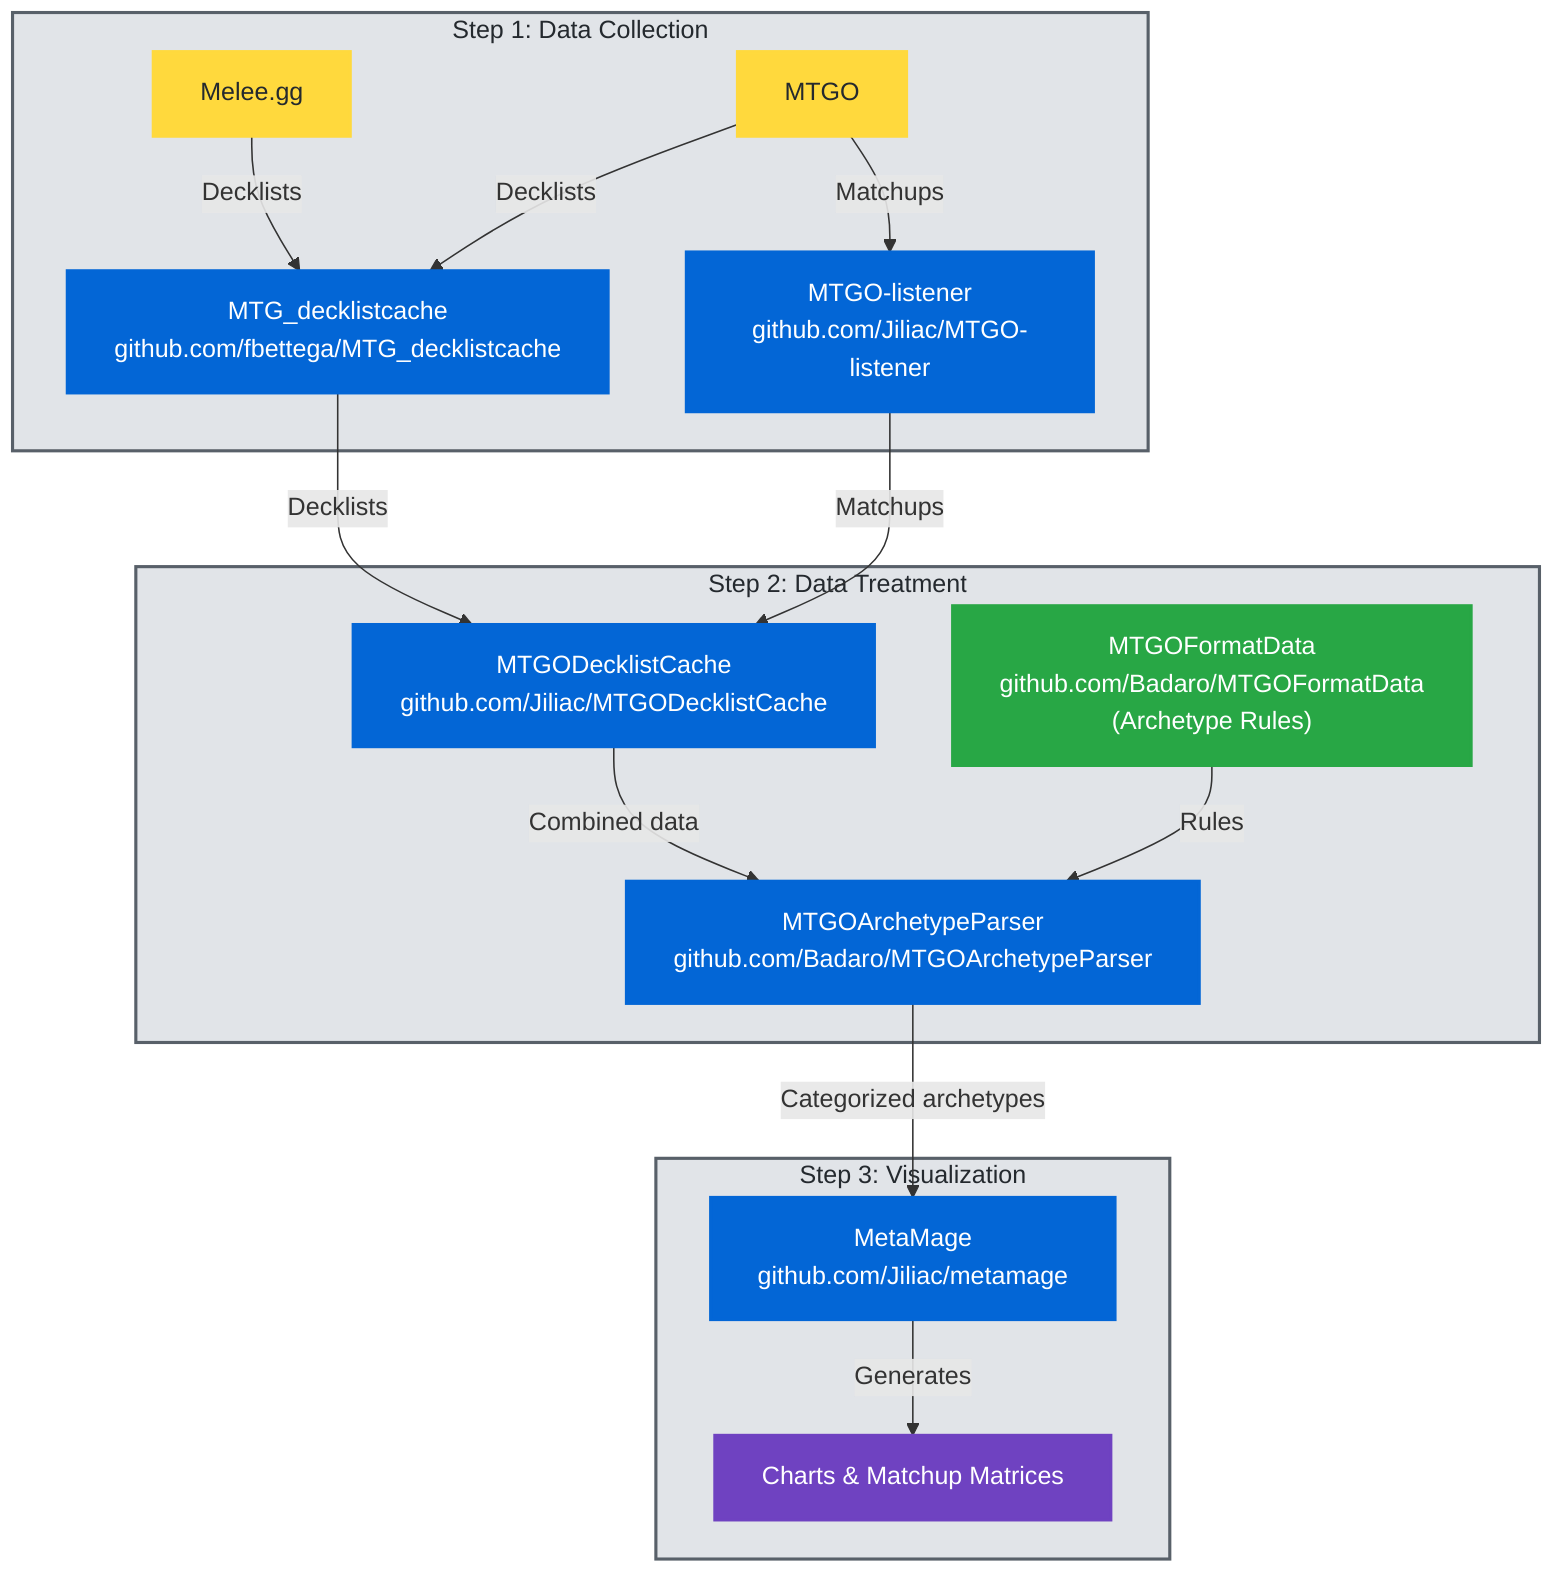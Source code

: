 graph TB
    %% Step 1: Data Collection
    subgraph Step1["Step 1: Data Collection"]
        MTGO["MTGO"]
        Melee["Melee.gg"]
        Cache["MTG_decklistcache<br/>github.com/fbettega/MTG_decklistcache"]
        Listener["MTGO-listener<br/>github.com/Jiliac/MTGO-listener"]
        
        Melee -->|"Decklists"| Cache
        MTGO -->|"Decklists"| Cache
        MTGO -->|"Matchups"| Listener
    end

    %% Step 2: Data Treatment
    subgraph Step2["Step 2: Data Treatment"]
        CombinedCache["MTGODecklistCache<br/>github.com/Jiliac/MTGODecklistCache"]
        Parser["MTGOArchetypeParser<br/>github.com/Badaro/MTGOArchetypeParser"]
        FormatData["MTGOFormatData<br/>github.com/Badaro/MTGOFormatData<br/>(Archetype Rules)"]
        
        Cache -->|"Decklists"| CombinedCache
        Listener -->|"Matchups"| CombinedCache
        CombinedCache -->|"Combined data"| Parser
        FormatData -->|"Rules"| Parser
    end

    %% Step 3: Visualization
    subgraph Step3["Step 3: Visualization"]
        MetaMage["MetaMage<br/>github.com/Jiliac/metamage"]
        Output["Charts & Matchup Matrices"]
        
        Parser -->|"Categorized archetypes"| MetaMage
        MetaMage -->|"Generates"| Output
    end

    %% Styling
    classDef stepStyle fill:#e1e4e8,stroke:#586069,stroke-width:2px,color:#24292e
    classDef sourceStyle fill:#ffd93d,stroke:#ffd93d,stroke-width:2px,color:#24292e
    classDef toolStyle fill:#0366d6,stroke:#0366d6,stroke-width:2px,color:#ffffff
    classDef dataStyle fill:#28a745,stroke:#28a745,stroke-width:2px,color:#ffffff
    classDef outputStyle fill:#6f42c1,stroke:#6f42c1,stroke-width:2px,color:#ffffff
    
    class Step1,Step2,Step3 stepStyle
    class MTGO,Melee sourceStyle
    class Cache,Listener,CombinedCache,Parser,MetaMage toolStyle
    class FormatData dataStyle
    class Output outputStyle